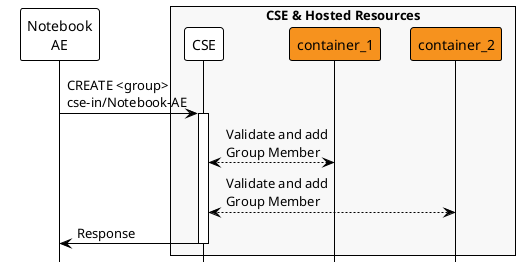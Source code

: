 @startuml
hide footbox
!theme plain
skinparam backgroundcolor transparent

' Turquoise #668c97
' Orange #F6921E

participant "Notebook\nAE" as AE 
box "CSE & Hosted Resources" #f8f8f8
participant "CSE" as CSE 
participant "container_1" as container_1 #F6921E
participant "container_2" as container_2 #F6921E
end box


AE -> CSE ++: CREATE <group>\ncse-in/Notebook-AE
CSE <--> container_1: Validate and add\nGroup Member
CSE <--> container_2: Validate and add\nGroup Member
AE <- CSE --: Response

@enduml